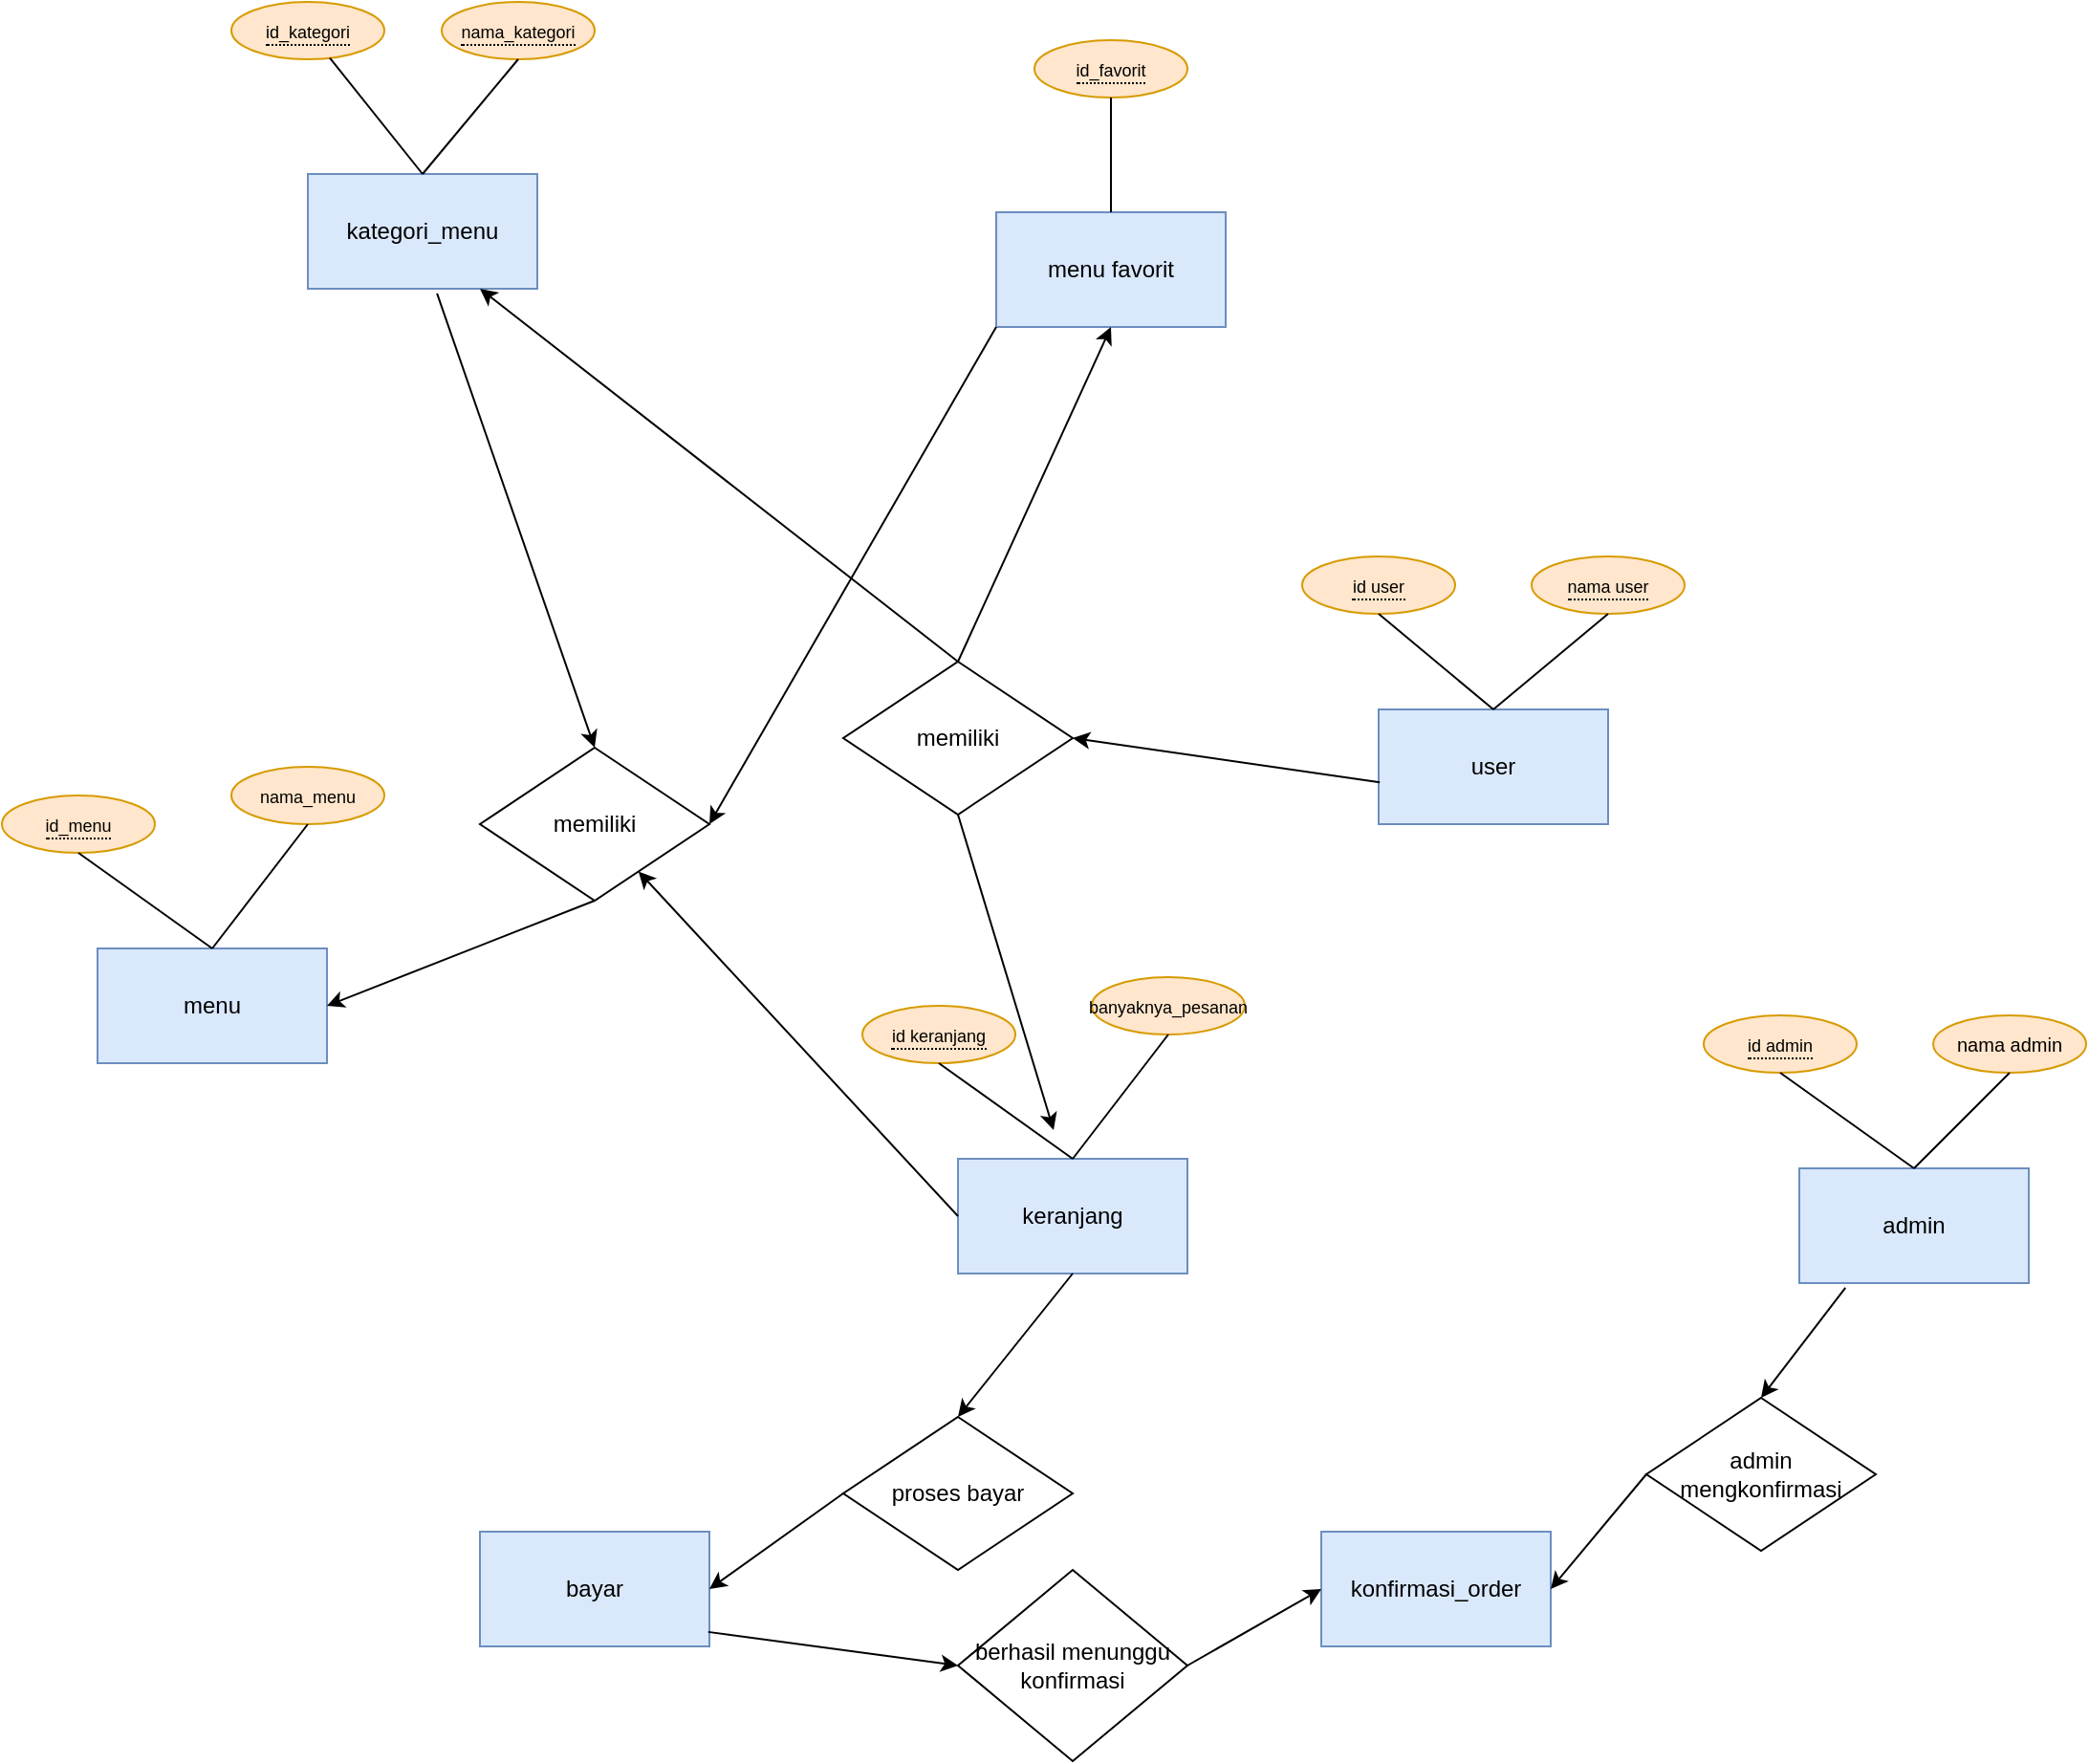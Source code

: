 <mxfile version="17.4.5" type="github">
  <diagram id="0h9Nov4rHPdl2tef_V5u" name="Page-1">
    <mxGraphModel dx="2428" dy="791" grid="1" gridSize="10" guides="1" tooltips="1" connect="1" arrows="1" fold="1" page="1" pageScale="1" pageWidth="850" pageHeight="1100" math="0" shadow="0">
      <root>
        <mxCell id="0" />
        <mxCell id="1" parent="0" />
        <mxCell id="5AuMZ5wjGhdZrbqsOCcL-1" value="user" style="rounded=0;whiteSpace=wrap;html=1;fillColor=#dae8fc;strokeColor=#6c8ebf;" parent="1" vertex="1">
          <mxGeometry x="510" y="510" width="120" height="60" as="geometry" />
        </mxCell>
        <mxCell id="5AuMZ5wjGhdZrbqsOCcL-2" value="admin" style="rounded=0;whiteSpace=wrap;html=1;fillColor=#dae8fc;strokeColor=#6c8ebf;" parent="1" vertex="1">
          <mxGeometry x="730" y="750" width="120" height="60" as="geometry" />
        </mxCell>
        <mxCell id="5AuMZ5wjGhdZrbqsOCcL-3" value="kategori_menu" style="rounded=0;whiteSpace=wrap;html=1;fillColor=#dae8fc;strokeColor=#6c8ebf;" parent="1" vertex="1">
          <mxGeometry x="-50" y="230" width="120" height="60" as="geometry" />
        </mxCell>
        <mxCell id="5AuMZ5wjGhdZrbqsOCcL-4" value="menu favorit" style="rounded=0;whiteSpace=wrap;html=1;fillColor=#dae8fc;strokeColor=#6c8ebf;" parent="1" vertex="1">
          <mxGeometry x="310" y="250" width="120" height="60" as="geometry" />
        </mxCell>
        <mxCell id="5AuMZ5wjGhdZrbqsOCcL-7" value="keranjang" style="rounded=0;whiteSpace=wrap;html=1;fillColor=#dae8fc;strokeColor=#6c8ebf;" parent="1" vertex="1">
          <mxGeometry x="290" y="745" width="120" height="60" as="geometry" />
        </mxCell>
        <mxCell id="5AuMZ5wjGhdZrbqsOCcL-8" value="konfirmasi_order" style="rounded=0;whiteSpace=wrap;html=1;fillColor=#dae8fc;strokeColor=#6c8ebf;" parent="1" vertex="1">
          <mxGeometry x="480" y="940" width="120" height="60" as="geometry" />
        </mxCell>
        <mxCell id="5AuMZ5wjGhdZrbqsOCcL-11" value="&lt;span style=&quot;border-bottom: 1px dotted&quot;&gt;&lt;font style=&quot;font-size: 9px&quot;&gt;id_kategori&lt;/font&gt;&lt;/span&gt;" style="ellipse;whiteSpace=wrap;html=1;align=center;fillColor=#ffe6cc;strokeColor=#d79b00;" parent="1" vertex="1">
          <mxGeometry x="-90" y="140" width="80" height="30" as="geometry" />
        </mxCell>
        <mxCell id="5AuMZ5wjGhdZrbqsOCcL-12" value="&lt;span style=&quot;border-bottom: 1px dotted&quot;&gt;&lt;font style=&quot;font-size: 9px&quot;&gt;nama_kategori&lt;/font&gt;&lt;/span&gt;" style="ellipse;whiteSpace=wrap;html=1;align=center;fillColor=#ffe6cc;strokeColor=#d79b00;" parent="1" vertex="1">
          <mxGeometry x="20" y="140" width="80" height="30" as="geometry" />
        </mxCell>
        <mxCell id="5AuMZ5wjGhdZrbqsOCcL-15" value="&lt;span style=&quot;border-bottom: 1px dotted&quot;&gt;&lt;font style=&quot;font-size: 9px&quot;&gt;id_favorit&lt;/font&gt;&lt;/span&gt;" style="ellipse;whiteSpace=wrap;html=1;align=center;fillColor=#ffe6cc;strokeColor=#d79b00;" parent="1" vertex="1">
          <mxGeometry x="330" y="160" width="80" height="30" as="geometry" />
        </mxCell>
        <mxCell id="5AuMZ5wjGhdZrbqsOCcL-17" value="" style="endArrow=none;html=1;rounded=0;fontSize=9;exitX=0.5;exitY=0;exitDx=0;exitDy=0;" parent="1" source="5AuMZ5wjGhdZrbqsOCcL-3" target="5AuMZ5wjGhdZrbqsOCcL-11" edge="1">
          <mxGeometry width="50" height="50" relative="1" as="geometry">
            <mxPoint x="170" y="310" as="sourcePoint" />
            <mxPoint x="220" y="260" as="targetPoint" />
          </mxGeometry>
        </mxCell>
        <mxCell id="5AuMZ5wjGhdZrbqsOCcL-18" value="" style="endArrow=none;html=1;rounded=0;fontSize=9;exitX=0.5;exitY=0;exitDx=0;exitDy=0;entryX=0.5;entryY=1;entryDx=0;entryDy=0;" parent="1" source="5AuMZ5wjGhdZrbqsOCcL-3" target="5AuMZ5wjGhdZrbqsOCcL-12" edge="1">
          <mxGeometry width="50" height="50" relative="1" as="geometry">
            <mxPoint x="20" y="240" as="sourcePoint" />
            <mxPoint x="-28.469" y="179.363" as="targetPoint" />
          </mxGeometry>
        </mxCell>
        <mxCell id="5AuMZ5wjGhdZrbqsOCcL-19" value="" style="endArrow=none;html=1;rounded=0;fontSize=9;exitX=0.5;exitY=0;exitDx=0;exitDy=0;entryX=0.5;entryY=1;entryDx=0;entryDy=0;" parent="1" source="5AuMZ5wjGhdZrbqsOCcL-4" target="5AuMZ5wjGhdZrbqsOCcL-15" edge="1">
          <mxGeometry width="50" height="50" relative="1" as="geometry">
            <mxPoint x="170" y="260" as="sourcePoint" />
            <mxPoint x="220" y="200.0" as="targetPoint" />
          </mxGeometry>
        </mxCell>
        <mxCell id="5AuMZ5wjGhdZrbqsOCcL-30" value="&lt;span style=&quot;border-bottom: 1px dotted&quot;&gt;&lt;font style=&quot;font-size: 9px&quot;&gt;id user&lt;/font&gt;&lt;/span&gt;" style="ellipse;whiteSpace=wrap;html=1;align=center;fillColor=#ffe6cc;strokeColor=#d79b00;" parent="1" vertex="1">
          <mxGeometry x="470" y="430" width="80" height="30" as="geometry" />
        </mxCell>
        <mxCell id="5AuMZ5wjGhdZrbqsOCcL-32" value="&lt;span style=&quot;border-bottom: 1px dotted&quot;&gt;&lt;font style=&quot;font-size: 9px&quot;&gt;nama user&lt;/font&gt;&lt;/span&gt;" style="ellipse;whiteSpace=wrap;html=1;align=center;fillColor=#ffe6cc;strokeColor=#d79b00;" parent="1" vertex="1">
          <mxGeometry x="590" y="430" width="80" height="30" as="geometry" />
        </mxCell>
        <mxCell id="5AuMZ5wjGhdZrbqsOCcL-34" value="&lt;span style=&quot;border-bottom: 1px dotted&quot;&gt;&lt;font style=&quot;font-size: 9px&quot;&gt;id admin&lt;/font&gt;&lt;/span&gt;" style="ellipse;whiteSpace=wrap;html=1;align=center;fillColor=#ffe6cc;strokeColor=#d79b00;" parent="1" vertex="1">
          <mxGeometry x="680" y="670" width="80" height="30" as="geometry" />
        </mxCell>
        <mxCell id="5AuMZ5wjGhdZrbqsOCcL-35" value="&lt;font size=&quot;1&quot;&gt;nama admin&lt;/font&gt;" style="ellipse;whiteSpace=wrap;html=1;align=center;fillColor=#ffe6cc;strokeColor=#d79b00;" parent="1" vertex="1">
          <mxGeometry x="800" y="670" width="80" height="30" as="geometry" />
        </mxCell>
        <mxCell id="5AuMZ5wjGhdZrbqsOCcL-36" value="" style="endArrow=none;html=1;rounded=0;fontSize=9;exitX=0.5;exitY=0;exitDx=0;exitDy=0;entryX=0.5;entryY=1;entryDx=0;entryDy=0;" parent="1" source="5AuMZ5wjGhdZrbqsOCcL-1" target="5AuMZ5wjGhdZrbqsOCcL-30" edge="1">
          <mxGeometry width="50" height="50" relative="1" as="geometry">
            <mxPoint x="430" y="500" as="sourcePoint" />
            <mxPoint x="480" y="450" as="targetPoint" />
          </mxGeometry>
        </mxCell>
        <mxCell id="5AuMZ5wjGhdZrbqsOCcL-37" value="" style="endArrow=none;html=1;rounded=0;fontSize=9;exitX=0.5;exitY=0;exitDx=0;exitDy=0;entryX=0.5;entryY=1;entryDx=0;entryDy=0;" parent="1" source="5AuMZ5wjGhdZrbqsOCcL-1" target="5AuMZ5wjGhdZrbqsOCcL-32" edge="1">
          <mxGeometry width="50" height="50" relative="1" as="geometry">
            <mxPoint x="580" y="520" as="sourcePoint" />
            <mxPoint x="520" y="470" as="targetPoint" />
          </mxGeometry>
        </mxCell>
        <mxCell id="5AuMZ5wjGhdZrbqsOCcL-38" value="" style="endArrow=none;html=1;rounded=0;fontSize=9;exitX=0.5;exitY=0;exitDx=0;exitDy=0;entryX=0.5;entryY=1;entryDx=0;entryDy=0;" parent="1" source="5AuMZ5wjGhdZrbqsOCcL-2" target="5AuMZ5wjGhdZrbqsOCcL-34" edge="1">
          <mxGeometry width="50" height="50" relative="1" as="geometry">
            <mxPoint x="480" y="670" as="sourcePoint" />
            <mxPoint x="530" y="620" as="targetPoint" />
          </mxGeometry>
        </mxCell>
        <mxCell id="5AuMZ5wjGhdZrbqsOCcL-39" value="" style="endArrow=none;html=1;rounded=0;fontSize=9;exitX=0.5;exitY=0;exitDx=0;exitDy=0;entryX=0.5;entryY=1;entryDx=0;entryDy=0;" parent="1" source="5AuMZ5wjGhdZrbqsOCcL-2" target="5AuMZ5wjGhdZrbqsOCcL-35" edge="1">
          <mxGeometry width="50" height="50" relative="1" as="geometry">
            <mxPoint x="800" y="760" as="sourcePoint" />
            <mxPoint x="730" y="710" as="targetPoint" />
          </mxGeometry>
        </mxCell>
        <mxCell id="10J_qkb89h78jXvobRCT-1" value="&lt;span style=&quot;border-bottom: 1px dotted&quot;&gt;&lt;font style=&quot;font-size: 9px&quot;&gt;id keranjang&lt;/font&gt;&lt;/span&gt;" style="ellipse;whiteSpace=wrap;html=1;align=center;fillColor=#ffe6cc;strokeColor=#d79b00;" parent="1" vertex="1">
          <mxGeometry x="240" y="665" width="80" height="30" as="geometry" />
        </mxCell>
        <mxCell id="10J_qkb89h78jXvobRCT-2" value="&lt;font style=&quot;font-size: 9px&quot;&gt;banyaknya_pesanan&lt;/font&gt;" style="ellipse;whiteSpace=wrap;html=1;align=center;fillColor=#ffe6cc;strokeColor=#d79b00;" parent="1" vertex="1">
          <mxGeometry x="360" y="650" width="80" height="30" as="geometry" />
        </mxCell>
        <mxCell id="10J_qkb89h78jXvobRCT-3" value="" style="endArrow=none;html=1;rounded=0;fontSize=9;exitX=0.5;exitY=0;exitDx=0;exitDy=0;entryX=0.5;entryY=1;entryDx=0;entryDy=0;" parent="1" target="10J_qkb89h78jXvobRCT-1" edge="1">
          <mxGeometry width="50" height="50" relative="1" as="geometry">
            <mxPoint x="350" y="745" as="sourcePoint" />
            <mxPoint x="90" y="615" as="targetPoint" />
          </mxGeometry>
        </mxCell>
        <mxCell id="10J_qkb89h78jXvobRCT-4" value="" style="endArrow=none;html=1;rounded=0;fontSize=9;exitX=0.5;exitY=0;exitDx=0;exitDy=0;entryX=0.5;entryY=1;entryDx=0;entryDy=0;" parent="1" target="10J_qkb89h78jXvobRCT-2" edge="1">
          <mxGeometry width="50" height="50" relative="1" as="geometry">
            <mxPoint x="350" y="745" as="sourcePoint" />
            <mxPoint x="290" y="705" as="targetPoint" />
          </mxGeometry>
        </mxCell>
        <mxCell id="ZTT2gBwWBuTVJm5UqafZ-2" value="menu" style="rounded=0;whiteSpace=wrap;html=1;fillColor=#dae8fc;strokeColor=#6c8ebf;" vertex="1" parent="1">
          <mxGeometry x="-160" y="635" width="120" height="60" as="geometry" />
        </mxCell>
        <mxCell id="ZTT2gBwWBuTVJm5UqafZ-3" value="bayar" style="rounded=0;whiteSpace=wrap;html=1;fillColor=#dae8fc;strokeColor=#6c8ebf;" vertex="1" parent="1">
          <mxGeometry x="40" y="940" width="120" height="60" as="geometry" />
        </mxCell>
        <mxCell id="ZTT2gBwWBuTVJm5UqafZ-9" value="&lt;span style=&quot;border-bottom: 1px dotted&quot;&gt;&lt;font style=&quot;font-size: 9px&quot;&gt;id_menu&lt;/font&gt;&lt;/span&gt;" style="ellipse;whiteSpace=wrap;html=1;align=center;fillColor=#ffe6cc;strokeColor=#d79b00;" vertex="1" parent="1">
          <mxGeometry x="-210" y="555" width="80" height="30" as="geometry" />
        </mxCell>
        <mxCell id="ZTT2gBwWBuTVJm5UqafZ-10" value="&lt;font style=&quot;font-size: 9px&quot;&gt;nama_menu&lt;/font&gt;" style="ellipse;whiteSpace=wrap;html=1;align=center;fillColor=#ffe6cc;strokeColor=#d79b00;" vertex="1" parent="1">
          <mxGeometry x="-90" y="540" width="80" height="30" as="geometry" />
        </mxCell>
        <mxCell id="ZTT2gBwWBuTVJm5UqafZ-11" value="" style="endArrow=none;html=1;rounded=0;fontSize=9;exitX=0.5;exitY=0;exitDx=0;exitDy=0;entryX=0.5;entryY=1;entryDx=0;entryDy=0;" edge="1" parent="1" target="ZTT2gBwWBuTVJm5UqafZ-9">
          <mxGeometry width="50" height="50" relative="1" as="geometry">
            <mxPoint x="-100.0" y="635" as="sourcePoint" />
            <mxPoint x="-360" y="505" as="targetPoint" />
          </mxGeometry>
        </mxCell>
        <mxCell id="ZTT2gBwWBuTVJm5UqafZ-12" value="" style="endArrow=none;html=1;rounded=0;fontSize=9;exitX=0.5;exitY=0;exitDx=0;exitDy=0;entryX=0.5;entryY=1;entryDx=0;entryDy=0;" edge="1" parent="1" target="ZTT2gBwWBuTVJm5UqafZ-10">
          <mxGeometry width="50" height="50" relative="1" as="geometry">
            <mxPoint x="-100.0" y="635" as="sourcePoint" />
            <mxPoint x="-160" y="595" as="targetPoint" />
          </mxGeometry>
        </mxCell>
        <mxCell id="ZTT2gBwWBuTVJm5UqafZ-13" value="memiliki" style="rhombus;whiteSpace=wrap;html=1;" vertex="1" parent="1">
          <mxGeometry x="230" y="485" width="120" height="80" as="geometry" />
        </mxCell>
        <mxCell id="ZTT2gBwWBuTVJm5UqafZ-14" value="" style="endArrow=classic;html=1;rounded=0;exitX=0.005;exitY=0.635;exitDx=0;exitDy=0;exitPerimeter=0;entryX=1;entryY=0.5;entryDx=0;entryDy=0;" edge="1" parent="1" source="5AuMZ5wjGhdZrbqsOCcL-1" target="ZTT2gBwWBuTVJm5UqafZ-13">
          <mxGeometry width="50" height="50" relative="1" as="geometry">
            <mxPoint x="340" y="520" as="sourcePoint" />
            <mxPoint x="390" y="470" as="targetPoint" />
          </mxGeometry>
        </mxCell>
        <mxCell id="ZTT2gBwWBuTVJm5UqafZ-15" value="" style="endArrow=classic;html=1;rounded=0;entryX=0.5;entryY=1;entryDx=0;entryDy=0;exitX=0.5;exitY=0;exitDx=0;exitDy=0;" edge="1" parent="1" source="ZTT2gBwWBuTVJm5UqafZ-13" target="5AuMZ5wjGhdZrbqsOCcL-4">
          <mxGeometry width="50" height="50" relative="1" as="geometry">
            <mxPoint x="340" y="430" as="sourcePoint" />
            <mxPoint x="390" y="380" as="targetPoint" />
          </mxGeometry>
        </mxCell>
        <mxCell id="ZTT2gBwWBuTVJm5UqafZ-16" value="" style="endArrow=classic;html=1;rounded=0;entryX=0.75;entryY=1;entryDx=0;entryDy=0;exitX=0.5;exitY=0;exitDx=0;exitDy=0;" edge="1" parent="1" source="ZTT2gBwWBuTVJm5UqafZ-13" target="5AuMZ5wjGhdZrbqsOCcL-3">
          <mxGeometry width="50" height="50" relative="1" as="geometry">
            <mxPoint x="340" y="430" as="sourcePoint" />
            <mxPoint x="390" y="380" as="targetPoint" />
          </mxGeometry>
        </mxCell>
        <mxCell id="ZTT2gBwWBuTVJm5UqafZ-17" value="" style="endArrow=classic;html=1;rounded=0;exitX=0.5;exitY=1;exitDx=0;exitDy=0;" edge="1" parent="1" source="ZTT2gBwWBuTVJm5UqafZ-13">
          <mxGeometry width="50" height="50" relative="1" as="geometry">
            <mxPoint x="340" y="600" as="sourcePoint" />
            <mxPoint x="340" y="730" as="targetPoint" />
          </mxGeometry>
        </mxCell>
        <mxCell id="ZTT2gBwWBuTVJm5UqafZ-18" value="memiliki" style="rhombus;whiteSpace=wrap;html=1;" vertex="1" parent="1">
          <mxGeometry x="40" y="530" width="120" height="80" as="geometry" />
        </mxCell>
        <mxCell id="ZTT2gBwWBuTVJm5UqafZ-19" value="" style="endArrow=classic;html=1;rounded=0;exitX=0.563;exitY=1.041;exitDx=0;exitDy=0;exitPerimeter=0;entryX=0.5;entryY=0;entryDx=0;entryDy=0;" edge="1" parent="1" source="5AuMZ5wjGhdZrbqsOCcL-3" target="ZTT2gBwWBuTVJm5UqafZ-18">
          <mxGeometry width="50" height="50" relative="1" as="geometry">
            <mxPoint x="30" y="430" as="sourcePoint" />
            <mxPoint x="80" y="380" as="targetPoint" />
          </mxGeometry>
        </mxCell>
        <mxCell id="ZTT2gBwWBuTVJm5UqafZ-20" value="" style="endArrow=classic;html=1;rounded=0;exitX=0;exitY=1;exitDx=0;exitDy=0;entryX=1;entryY=0.5;entryDx=0;entryDy=0;" edge="1" parent="1" source="5AuMZ5wjGhdZrbqsOCcL-4" target="ZTT2gBwWBuTVJm5UqafZ-18">
          <mxGeometry width="50" height="50" relative="1" as="geometry">
            <mxPoint x="30" y="430" as="sourcePoint" />
            <mxPoint x="80" y="380" as="targetPoint" />
          </mxGeometry>
        </mxCell>
        <mxCell id="ZTT2gBwWBuTVJm5UqafZ-21" value="" style="endArrow=classic;html=1;rounded=0;entryX=1;entryY=0.5;entryDx=0;entryDy=0;exitX=0.5;exitY=1;exitDx=0;exitDy=0;" edge="1" parent="1" source="ZTT2gBwWBuTVJm5UqafZ-18" target="ZTT2gBwWBuTVJm5UqafZ-2">
          <mxGeometry width="50" height="50" relative="1" as="geometry">
            <mxPoint x="30" y="600" as="sourcePoint" />
            <mxPoint x="80" y="550" as="targetPoint" />
          </mxGeometry>
        </mxCell>
        <mxCell id="ZTT2gBwWBuTVJm5UqafZ-22" value="" style="endArrow=classic;html=1;rounded=0;exitX=0;exitY=0.5;exitDx=0;exitDy=0;" edge="1" parent="1" source="5AuMZ5wjGhdZrbqsOCcL-7" target="ZTT2gBwWBuTVJm5UqafZ-18">
          <mxGeometry width="50" height="50" relative="1" as="geometry">
            <mxPoint x="30" y="690" as="sourcePoint" />
            <mxPoint x="80" y="640" as="targetPoint" />
          </mxGeometry>
        </mxCell>
        <mxCell id="ZTT2gBwWBuTVJm5UqafZ-27" value="" style="endArrow=classic;html=1;rounded=0;exitX=0.5;exitY=1;exitDx=0;exitDy=0;" edge="1" parent="1" source="5AuMZ5wjGhdZrbqsOCcL-7">
          <mxGeometry width="50" height="50" relative="1" as="geometry">
            <mxPoint x="370" y="880" as="sourcePoint" />
            <mxPoint x="290" y="880" as="targetPoint" />
          </mxGeometry>
        </mxCell>
        <mxCell id="ZTT2gBwWBuTVJm5UqafZ-28" value="proses bayar" style="rhombus;whiteSpace=wrap;html=1;" vertex="1" parent="1">
          <mxGeometry x="230" y="880" width="120" height="80" as="geometry" />
        </mxCell>
        <mxCell id="ZTT2gBwWBuTVJm5UqafZ-29" value="" style="endArrow=classic;html=1;rounded=0;entryX=1;entryY=0.5;entryDx=0;entryDy=0;exitX=0;exitY=0.5;exitDx=0;exitDy=0;" edge="1" parent="1" source="ZTT2gBwWBuTVJm5UqafZ-28" target="ZTT2gBwWBuTVJm5UqafZ-3">
          <mxGeometry width="50" height="50" relative="1" as="geometry">
            <mxPoint x="370" y="970" as="sourcePoint" />
            <mxPoint x="420" y="920" as="targetPoint" />
          </mxGeometry>
        </mxCell>
        <mxCell id="ZTT2gBwWBuTVJm5UqafZ-30" value="berhasil menunggu konfirmasi" style="rhombus;whiteSpace=wrap;html=1;" vertex="1" parent="1">
          <mxGeometry x="290" y="960" width="120" height="100" as="geometry" />
        </mxCell>
        <mxCell id="ZTT2gBwWBuTVJm5UqafZ-31" value="" style="endArrow=classic;html=1;rounded=0;exitX=0.995;exitY=0.874;exitDx=0;exitDy=0;exitPerimeter=0;entryX=0;entryY=0.5;entryDx=0;entryDy=0;" edge="1" parent="1" source="ZTT2gBwWBuTVJm5UqafZ-3" target="ZTT2gBwWBuTVJm5UqafZ-30">
          <mxGeometry width="50" height="50" relative="1" as="geometry">
            <mxPoint x="370" y="970" as="sourcePoint" />
            <mxPoint x="420" y="920" as="targetPoint" />
          </mxGeometry>
        </mxCell>
        <mxCell id="ZTT2gBwWBuTVJm5UqafZ-32" value="" style="endArrow=classic;html=1;rounded=0;entryX=0;entryY=0.5;entryDx=0;entryDy=0;exitX=1;exitY=0.5;exitDx=0;exitDy=0;" edge="1" parent="1" source="ZTT2gBwWBuTVJm5UqafZ-30" target="5AuMZ5wjGhdZrbqsOCcL-8">
          <mxGeometry width="50" height="50" relative="1" as="geometry">
            <mxPoint x="370" y="960" as="sourcePoint" />
            <mxPoint x="420" y="910" as="targetPoint" />
          </mxGeometry>
        </mxCell>
        <mxCell id="ZTT2gBwWBuTVJm5UqafZ-33" value="admin mengkonfirmasi" style="rhombus;whiteSpace=wrap;html=1;" vertex="1" parent="1">
          <mxGeometry x="650" y="870" width="120" height="80" as="geometry" />
        </mxCell>
        <mxCell id="ZTT2gBwWBuTVJm5UqafZ-34" value="" style="endArrow=classic;html=1;rounded=0;exitX=0.201;exitY=1.041;exitDx=0;exitDy=0;exitPerimeter=0;entryX=0.5;entryY=0;entryDx=0;entryDy=0;" edge="1" parent="1" source="5AuMZ5wjGhdZrbqsOCcL-2" target="ZTT2gBwWBuTVJm5UqafZ-33">
          <mxGeometry width="50" height="50" relative="1" as="geometry">
            <mxPoint x="360.0" y="815" as="sourcePoint" />
            <mxPoint x="300.0" y="890" as="targetPoint" />
          </mxGeometry>
        </mxCell>
        <mxCell id="ZTT2gBwWBuTVJm5UqafZ-35" value="" style="endArrow=classic;html=1;rounded=0;exitX=0;exitY=0.5;exitDx=0;exitDy=0;entryX=1;entryY=0.5;entryDx=0;entryDy=0;" edge="1" parent="1" source="ZTT2gBwWBuTVJm5UqafZ-33" target="5AuMZ5wjGhdZrbqsOCcL-8">
          <mxGeometry width="50" height="50" relative="1" as="geometry">
            <mxPoint x="764.12" y="822.46" as="sourcePoint" />
            <mxPoint x="720" y="880" as="targetPoint" />
          </mxGeometry>
        </mxCell>
      </root>
    </mxGraphModel>
  </diagram>
</mxfile>
